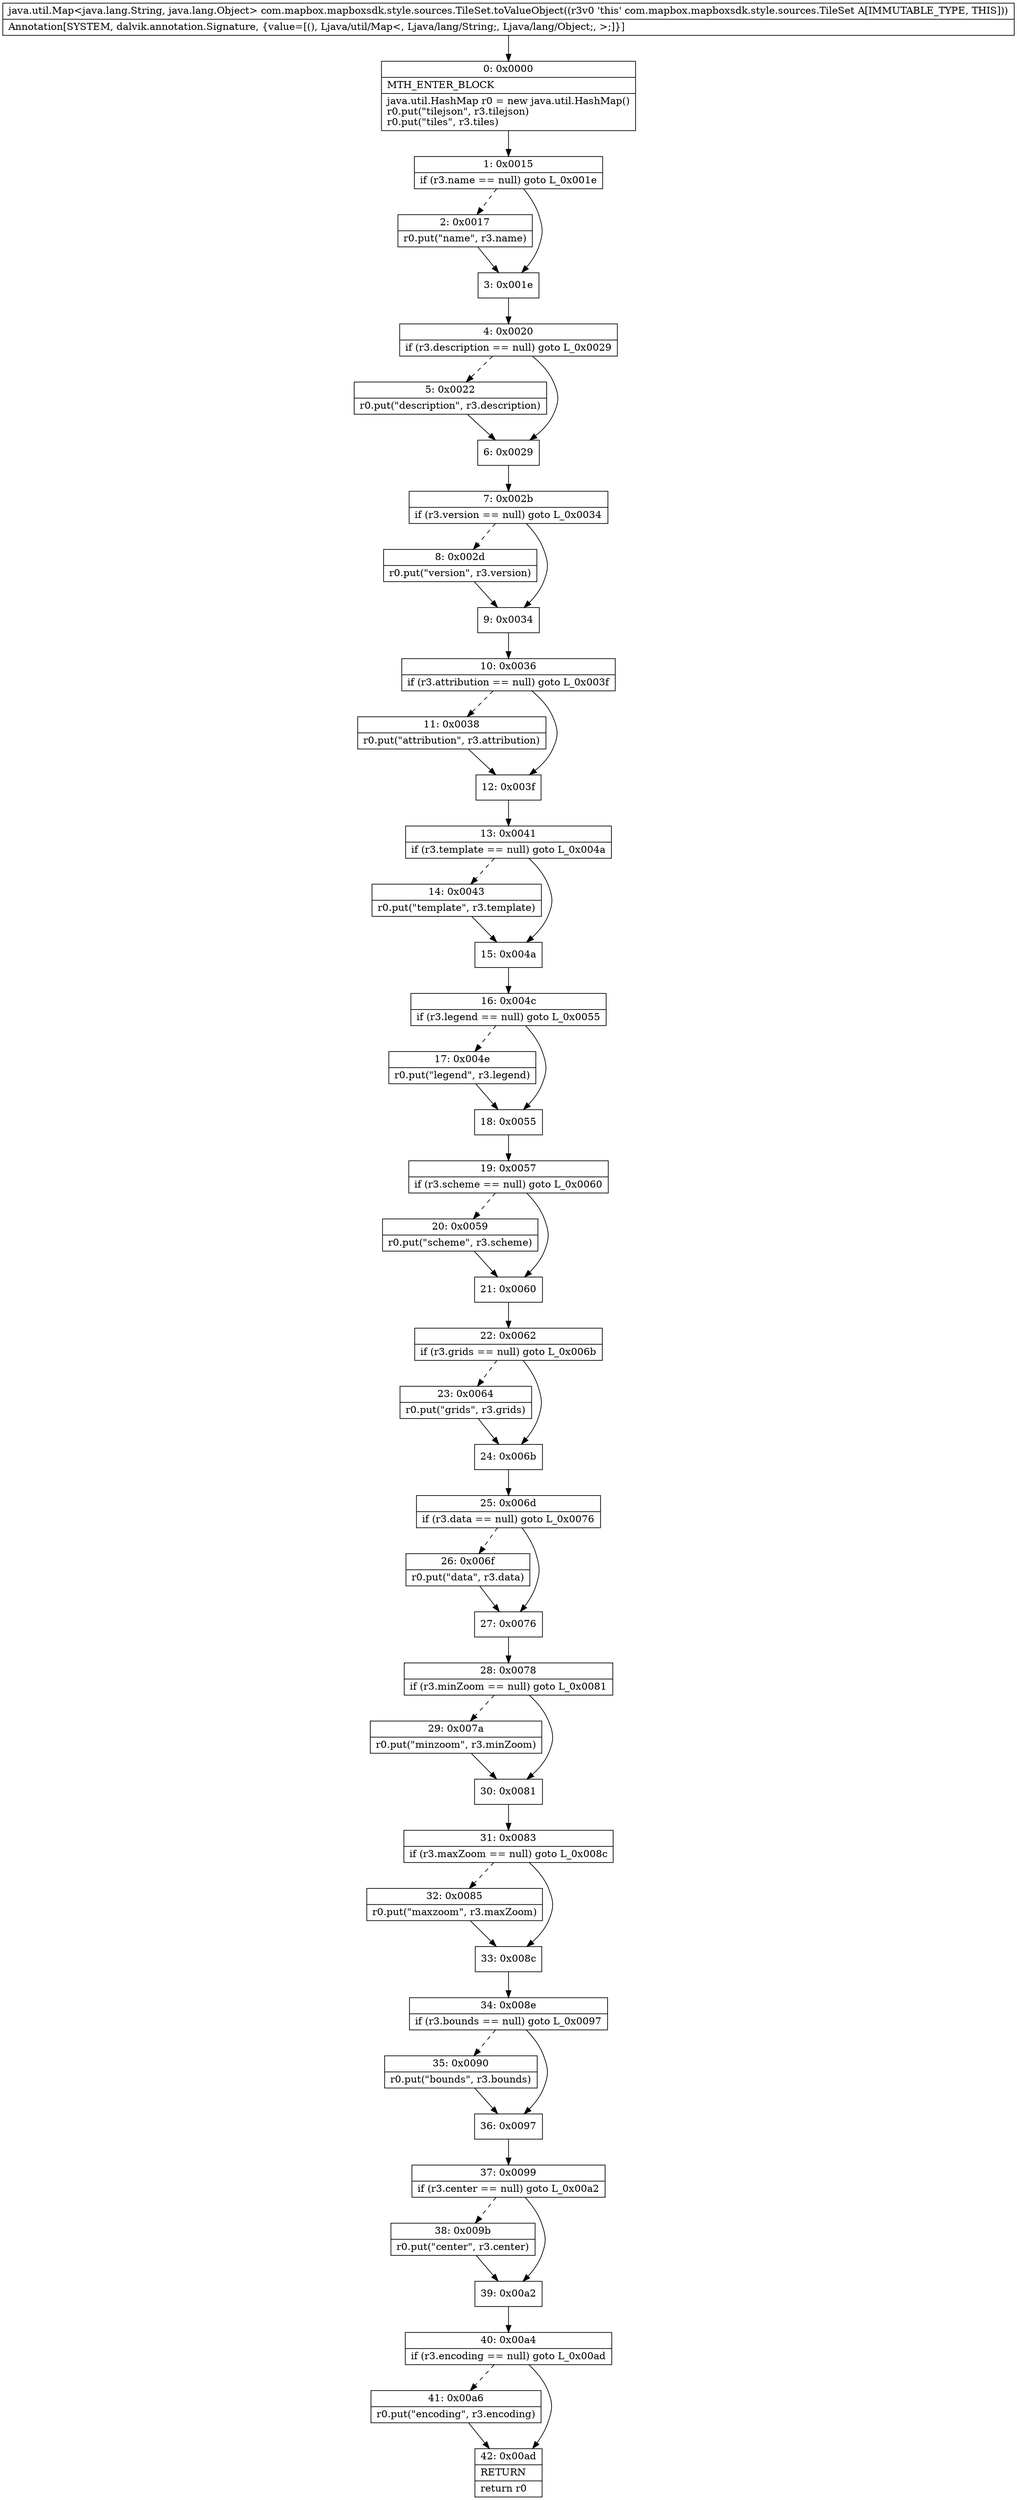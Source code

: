 digraph "CFG forcom.mapbox.mapboxsdk.style.sources.TileSet.toValueObject()Ljava\/util\/Map;" {
Node_0 [shape=record,label="{0\:\ 0x0000|MTH_ENTER_BLOCK\l|java.util.HashMap r0 = new java.util.HashMap()\lr0.put(\"tilejson\", r3.tilejson)\lr0.put(\"tiles\", r3.tiles)\l}"];
Node_1 [shape=record,label="{1\:\ 0x0015|if (r3.name == null) goto L_0x001e\l}"];
Node_2 [shape=record,label="{2\:\ 0x0017|r0.put(\"name\", r3.name)\l}"];
Node_3 [shape=record,label="{3\:\ 0x001e}"];
Node_4 [shape=record,label="{4\:\ 0x0020|if (r3.description == null) goto L_0x0029\l}"];
Node_5 [shape=record,label="{5\:\ 0x0022|r0.put(\"description\", r3.description)\l}"];
Node_6 [shape=record,label="{6\:\ 0x0029}"];
Node_7 [shape=record,label="{7\:\ 0x002b|if (r3.version == null) goto L_0x0034\l}"];
Node_8 [shape=record,label="{8\:\ 0x002d|r0.put(\"version\", r3.version)\l}"];
Node_9 [shape=record,label="{9\:\ 0x0034}"];
Node_10 [shape=record,label="{10\:\ 0x0036|if (r3.attribution == null) goto L_0x003f\l}"];
Node_11 [shape=record,label="{11\:\ 0x0038|r0.put(\"attribution\", r3.attribution)\l}"];
Node_12 [shape=record,label="{12\:\ 0x003f}"];
Node_13 [shape=record,label="{13\:\ 0x0041|if (r3.template == null) goto L_0x004a\l}"];
Node_14 [shape=record,label="{14\:\ 0x0043|r0.put(\"template\", r3.template)\l}"];
Node_15 [shape=record,label="{15\:\ 0x004a}"];
Node_16 [shape=record,label="{16\:\ 0x004c|if (r3.legend == null) goto L_0x0055\l}"];
Node_17 [shape=record,label="{17\:\ 0x004e|r0.put(\"legend\", r3.legend)\l}"];
Node_18 [shape=record,label="{18\:\ 0x0055}"];
Node_19 [shape=record,label="{19\:\ 0x0057|if (r3.scheme == null) goto L_0x0060\l}"];
Node_20 [shape=record,label="{20\:\ 0x0059|r0.put(\"scheme\", r3.scheme)\l}"];
Node_21 [shape=record,label="{21\:\ 0x0060}"];
Node_22 [shape=record,label="{22\:\ 0x0062|if (r3.grids == null) goto L_0x006b\l}"];
Node_23 [shape=record,label="{23\:\ 0x0064|r0.put(\"grids\", r3.grids)\l}"];
Node_24 [shape=record,label="{24\:\ 0x006b}"];
Node_25 [shape=record,label="{25\:\ 0x006d|if (r3.data == null) goto L_0x0076\l}"];
Node_26 [shape=record,label="{26\:\ 0x006f|r0.put(\"data\", r3.data)\l}"];
Node_27 [shape=record,label="{27\:\ 0x0076}"];
Node_28 [shape=record,label="{28\:\ 0x0078|if (r3.minZoom == null) goto L_0x0081\l}"];
Node_29 [shape=record,label="{29\:\ 0x007a|r0.put(\"minzoom\", r3.minZoom)\l}"];
Node_30 [shape=record,label="{30\:\ 0x0081}"];
Node_31 [shape=record,label="{31\:\ 0x0083|if (r3.maxZoom == null) goto L_0x008c\l}"];
Node_32 [shape=record,label="{32\:\ 0x0085|r0.put(\"maxzoom\", r3.maxZoom)\l}"];
Node_33 [shape=record,label="{33\:\ 0x008c}"];
Node_34 [shape=record,label="{34\:\ 0x008e|if (r3.bounds == null) goto L_0x0097\l}"];
Node_35 [shape=record,label="{35\:\ 0x0090|r0.put(\"bounds\", r3.bounds)\l}"];
Node_36 [shape=record,label="{36\:\ 0x0097}"];
Node_37 [shape=record,label="{37\:\ 0x0099|if (r3.center == null) goto L_0x00a2\l}"];
Node_38 [shape=record,label="{38\:\ 0x009b|r0.put(\"center\", r3.center)\l}"];
Node_39 [shape=record,label="{39\:\ 0x00a2}"];
Node_40 [shape=record,label="{40\:\ 0x00a4|if (r3.encoding == null) goto L_0x00ad\l}"];
Node_41 [shape=record,label="{41\:\ 0x00a6|r0.put(\"encoding\", r3.encoding)\l}"];
Node_42 [shape=record,label="{42\:\ 0x00ad|RETURN\l|return r0\l}"];
MethodNode[shape=record,label="{java.util.Map\<java.lang.String, java.lang.Object\> com.mapbox.mapboxsdk.style.sources.TileSet.toValueObject((r3v0 'this' com.mapbox.mapboxsdk.style.sources.TileSet A[IMMUTABLE_TYPE, THIS]))  | Annotation[SYSTEM, dalvik.annotation.Signature, \{value=[(), Ljava\/util\/Map\<, Ljava\/lang\/String;, Ljava\/lang\/Object;, \>;]\}]\l}"];
MethodNode -> Node_0;
Node_0 -> Node_1;
Node_1 -> Node_2[style=dashed];
Node_1 -> Node_3;
Node_2 -> Node_3;
Node_3 -> Node_4;
Node_4 -> Node_5[style=dashed];
Node_4 -> Node_6;
Node_5 -> Node_6;
Node_6 -> Node_7;
Node_7 -> Node_8[style=dashed];
Node_7 -> Node_9;
Node_8 -> Node_9;
Node_9 -> Node_10;
Node_10 -> Node_11[style=dashed];
Node_10 -> Node_12;
Node_11 -> Node_12;
Node_12 -> Node_13;
Node_13 -> Node_14[style=dashed];
Node_13 -> Node_15;
Node_14 -> Node_15;
Node_15 -> Node_16;
Node_16 -> Node_17[style=dashed];
Node_16 -> Node_18;
Node_17 -> Node_18;
Node_18 -> Node_19;
Node_19 -> Node_20[style=dashed];
Node_19 -> Node_21;
Node_20 -> Node_21;
Node_21 -> Node_22;
Node_22 -> Node_23[style=dashed];
Node_22 -> Node_24;
Node_23 -> Node_24;
Node_24 -> Node_25;
Node_25 -> Node_26[style=dashed];
Node_25 -> Node_27;
Node_26 -> Node_27;
Node_27 -> Node_28;
Node_28 -> Node_29[style=dashed];
Node_28 -> Node_30;
Node_29 -> Node_30;
Node_30 -> Node_31;
Node_31 -> Node_32[style=dashed];
Node_31 -> Node_33;
Node_32 -> Node_33;
Node_33 -> Node_34;
Node_34 -> Node_35[style=dashed];
Node_34 -> Node_36;
Node_35 -> Node_36;
Node_36 -> Node_37;
Node_37 -> Node_38[style=dashed];
Node_37 -> Node_39;
Node_38 -> Node_39;
Node_39 -> Node_40;
Node_40 -> Node_41[style=dashed];
Node_40 -> Node_42;
Node_41 -> Node_42;
}

